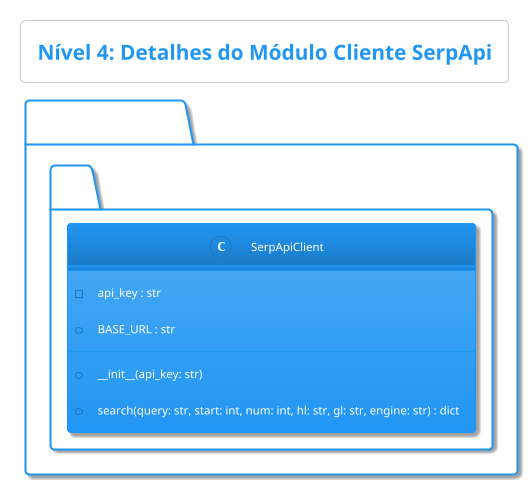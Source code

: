 @startuml Clients_SerpApi_Module_Classes
!theme materia
skinparam linetype ortho
skinparam BackgroundColor White

title Nível 4: Detalhes do Módulo Cliente SerpApi

package "clients/serpapi_client.py" {
  class SerpApiClient {
    -api_key : str
    +BASE_URL : str
    +__init__(api_key: str)
    +search(query: str, start: int, num: int, hl: str, gl: str, engine: str) : dict
  }
  ' Presumindo que settings_instance é uma dependência externa para o escopo deste diagrama
  ' Se quiser mostrá-lo, você pode declará-lo como:
  ' object settings_instance
  ' SerpApiClient *-- settings_instance : "usa (para chave API padrão)"
  ' No entanto, para um diagrama de módulo focado, mostrar apenas a classe geralmente é suficiente.
}

@enduml